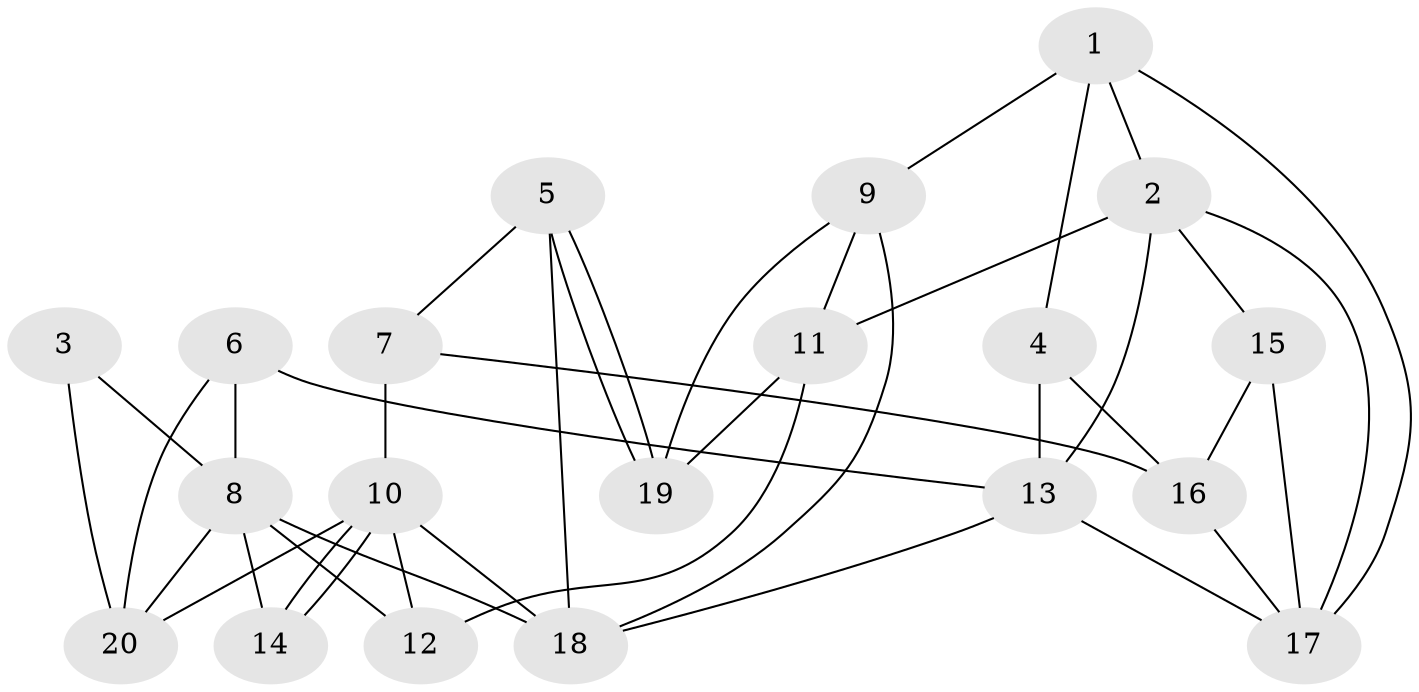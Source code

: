 // Generated by graph-tools (version 1.1) at 2025/46/02/15/25 05:46:28]
// undirected, 20 vertices, 40 edges
graph export_dot {
graph [start="1"]
  node [color=gray90,style=filled];
  1;
  2;
  3;
  4;
  5;
  6;
  7;
  8;
  9;
  10;
  11;
  12;
  13;
  14;
  15;
  16;
  17;
  18;
  19;
  20;
  1 -- 17;
  1 -- 9;
  1 -- 2;
  1 -- 4;
  2 -- 15;
  2 -- 11;
  2 -- 13;
  2 -- 17;
  3 -- 8;
  3 -- 20;
  4 -- 13;
  4 -- 16;
  5 -- 19;
  5 -- 19;
  5 -- 7;
  5 -- 18;
  6 -- 8;
  6 -- 20;
  6 -- 13;
  7 -- 16;
  7 -- 10;
  8 -- 18;
  8 -- 12;
  8 -- 14;
  8 -- 20;
  9 -- 11;
  9 -- 18;
  9 -- 19;
  10 -- 14;
  10 -- 14;
  10 -- 18;
  10 -- 12;
  10 -- 20;
  11 -- 19;
  11 -- 12;
  13 -- 17;
  13 -- 18;
  15 -- 16;
  15 -- 17;
  16 -- 17;
}
